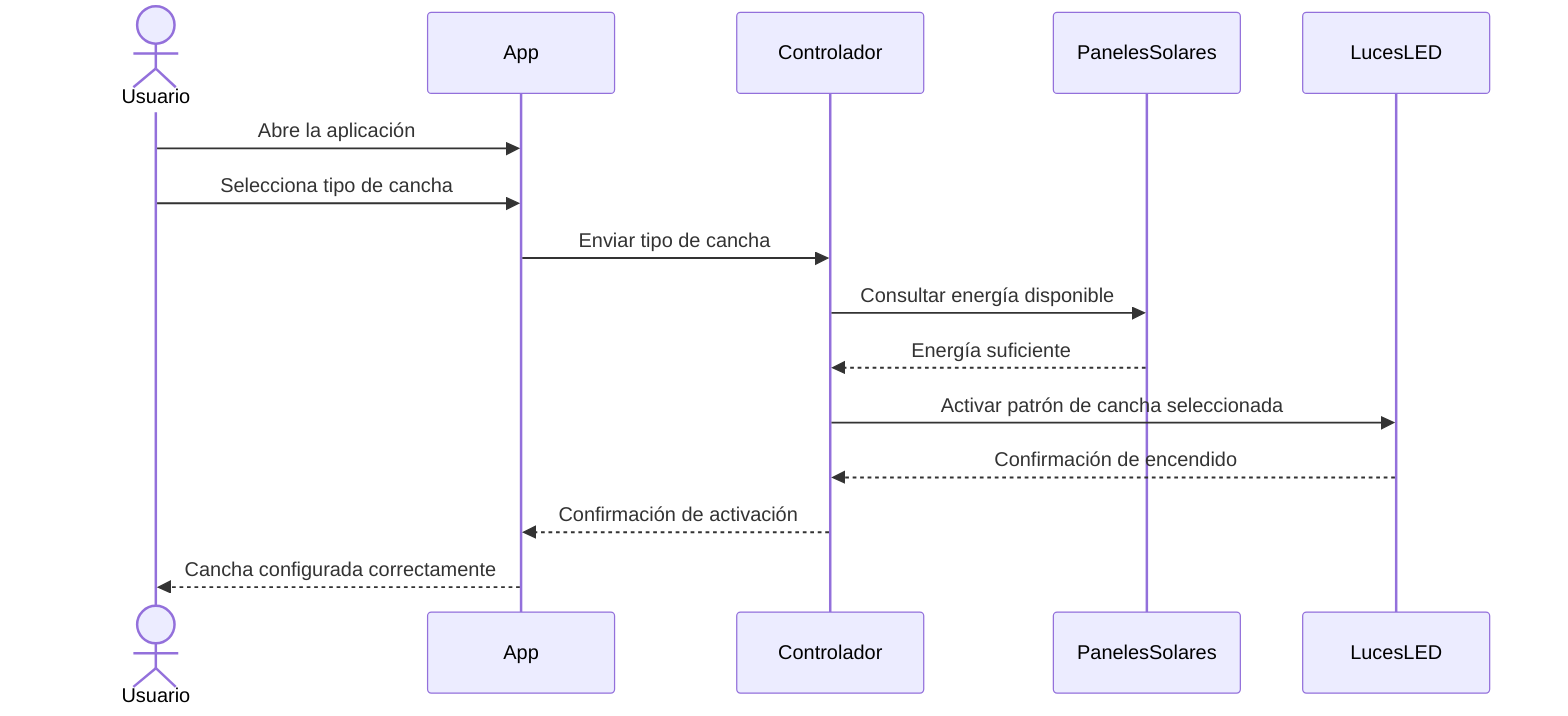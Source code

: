 sequenceDiagram
    actor Usuario
    participant App
    participant Controlador
    participant PanelesSolares
    participant LucesLED

    Usuario->>App: Abre la aplicación
    Usuario->>App: Selecciona tipo de cancha
    App->>Controlador: Enviar tipo de cancha
    Controlador->>PanelesSolares: Consultar energía disponible
    PanelesSolares-->>Controlador: Energía suficiente
    Controlador->>LucesLED: Activar patrón de cancha seleccionada
    LucesLED-->>Controlador: Confirmación de encendido
    Controlador-->>App: Confirmación de activación
    App-->>Usuario: Cancha configurada correctamente